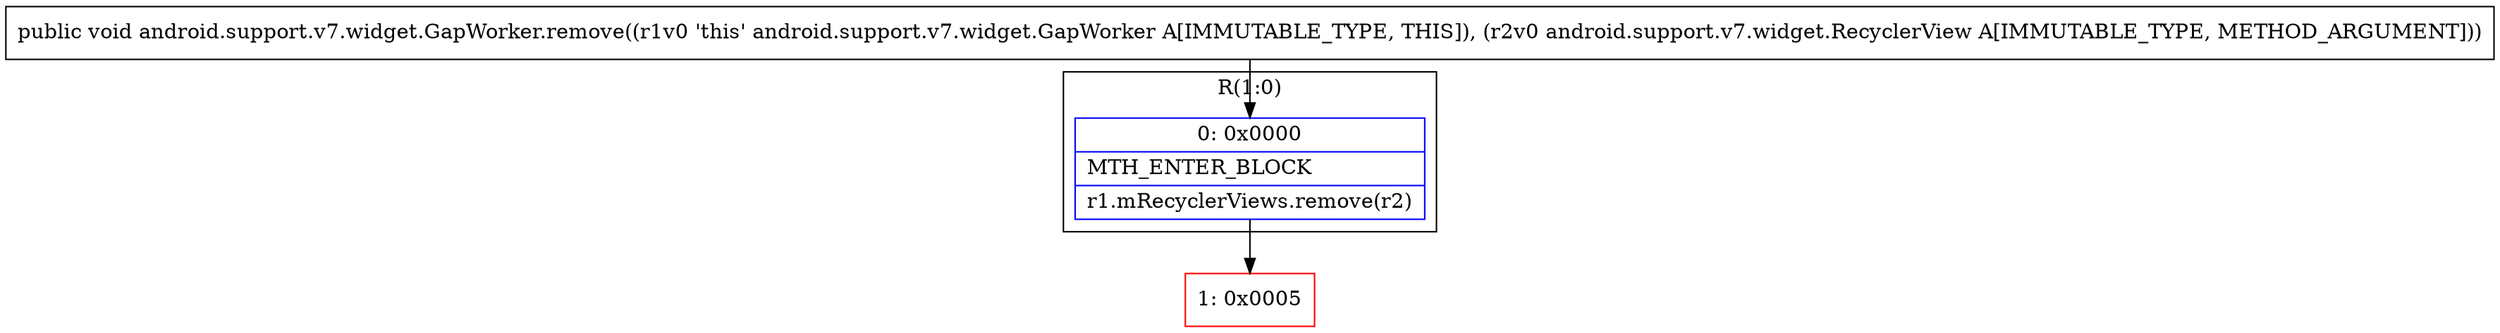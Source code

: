 digraph "CFG forandroid.support.v7.widget.GapWorker.remove(Landroid\/support\/v7\/widget\/RecyclerView;)V" {
subgraph cluster_Region_1593301876 {
label = "R(1:0)";
node [shape=record,color=blue];
Node_0 [shape=record,label="{0\:\ 0x0000|MTH_ENTER_BLOCK\l|r1.mRecyclerViews.remove(r2)\l}"];
}
Node_1 [shape=record,color=red,label="{1\:\ 0x0005}"];
MethodNode[shape=record,label="{public void android.support.v7.widget.GapWorker.remove((r1v0 'this' android.support.v7.widget.GapWorker A[IMMUTABLE_TYPE, THIS]), (r2v0 android.support.v7.widget.RecyclerView A[IMMUTABLE_TYPE, METHOD_ARGUMENT])) }"];
MethodNode -> Node_0;
Node_0 -> Node_1;
}


